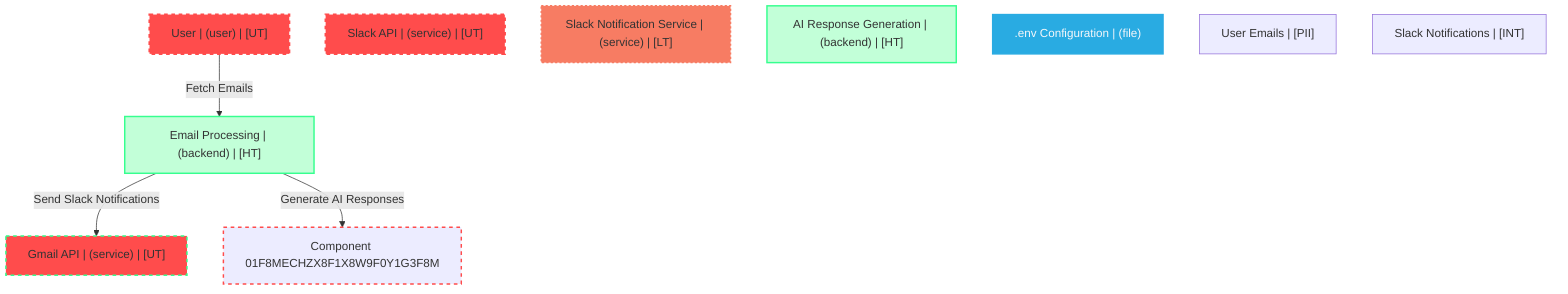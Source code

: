 graph TB
  node_01F8MECHZX8F1X8W9F0Y1G3F8R["User | (user) | [UT]"]:::untrusted
  node_01F8MECHZX8F1X8W9F0Y1G3F8S["Gmail API | (service) | [UT]"]:::untrusted
  node_01F8MECHZX8F1X8W9F0Y1G3F8T["Slack API | (service) | [UT]"]:::untrusted
  node_01F8MECHZX8F1X8W9F0Y1G3F8N["Email Processing | (backend) | [HT]"]:::highTrust
  node_01F8MECHZX8F1X8W9F0Y1G3F8O["Slack Notification Service | (service) | [LT]"]:::lowTrust
  node_01F8MECHZX8F1X8W9F0Y1G3F8P["AI Response Generation | (backend) | [HT]"]:::highTrust
  node_01F8MECHZX8F1X8W9F0Y1G3F8Q[".env Configuration | (file)"]:::dataStore
  node_01F8MECHZX8F1X8W9F0Y1G3F8K["User Emails | [PII]"]:::dataAsset,pii
  node_01F8MECHZX8F1X8W9F0Y1G3F8L["Slack Notifications | [INT]"]:::dataAsset,internal
  node_01F8MECHZX8F1X8W9F0Y1G3F8M["Component 01F8MECHZX8F1X8W9F0Y1G3F8M"]:::process,untrusted

  node_01F8MECHZX8F1X8W9F0Y1G3F8R -->|Fetch Emails| node_01F8MECHZX8F1X8W9F0Y1G3F8N:::encryptedFlow
  node_01F8MECHZX8F1X8W9F0Y1G3F8N -->|Send Slack Notifications| node_01F8MECHZX8F1X8W9F0Y1G3F8S:::encryptedFlow
  node_01F8MECHZX8F1X8W9F0Y1G3F8N -->|Generate AI Responses| node_01F8MECHZX8F1X8W9F0Y1G3F8M:::unencryptedFlow

  classDef externalEntity fill:#FF4C4C,stroke:#FF4C4C,stroke-width:2px,color:#F5F7FA
  classDef process fill:#36FF8F,stroke:#36FF8F,stroke-width:2px,color:#0B0D17
  classDef dataStore fill:#29ABE2,stroke:#29ABE2,stroke-width:2px,color:#F5F7FA
  classDef dataAsset fill:#A259FF,stroke:#c3a4ff,stroke-width:2px,color:#F5F7FA
  classDef untrusted fill:#FF4C4C,stroke:#FF4C4C,stroke-width:3px,stroke-dasharray:5 5
  classDef lowTrust fill:#f77c63,stroke:#f77c63,stroke-width:2px,stroke-dasharray:3 3
  classDef mediumTrust fill:#FFD300,stroke:#FFD300,stroke-width:2px
  classDef highTrust fill:#C2FFD8,stroke:#36FF8F,stroke-width:2px
  classDef veryHighTrust fill:#36FF8F,stroke:#36FF8F,stroke-width:3px
  classDef public fill:#C2FFD8,stroke:#36FF8F,stroke-width:1px
  classDef internal fill:#FFF2B3,stroke:#FFD300,stroke-width:1px
  classDef confidential fill:#FFB3B3,stroke:#FF4C4C,stroke-width:2px
  classDef restricted fill:#FF4C4C,stroke:#FF4C4C,stroke-width:3px
  classDef pii fill:#ffa1ad,stroke:#A259FF,stroke-width:2px
  classDef pci fill:#FF4C4C,stroke:#FF4C4C,stroke-width:3px
  classDef phi fill:#ffa1ad,stroke:#A259FF,stroke-width:3px
  classDef encryptedFlow stroke:#36FF8F,stroke-width:2px
  classDef unencryptedFlow stroke:#FF4C4C,stroke-width:2px,stroke-dasharray:5 5
  classDef authenticatedFlow stroke:#29ABE2,stroke-width:2px
  classDef trustBoundary fill:transparent,stroke:#2E3440,stroke-width:3px,stroke-dasharray:10 5